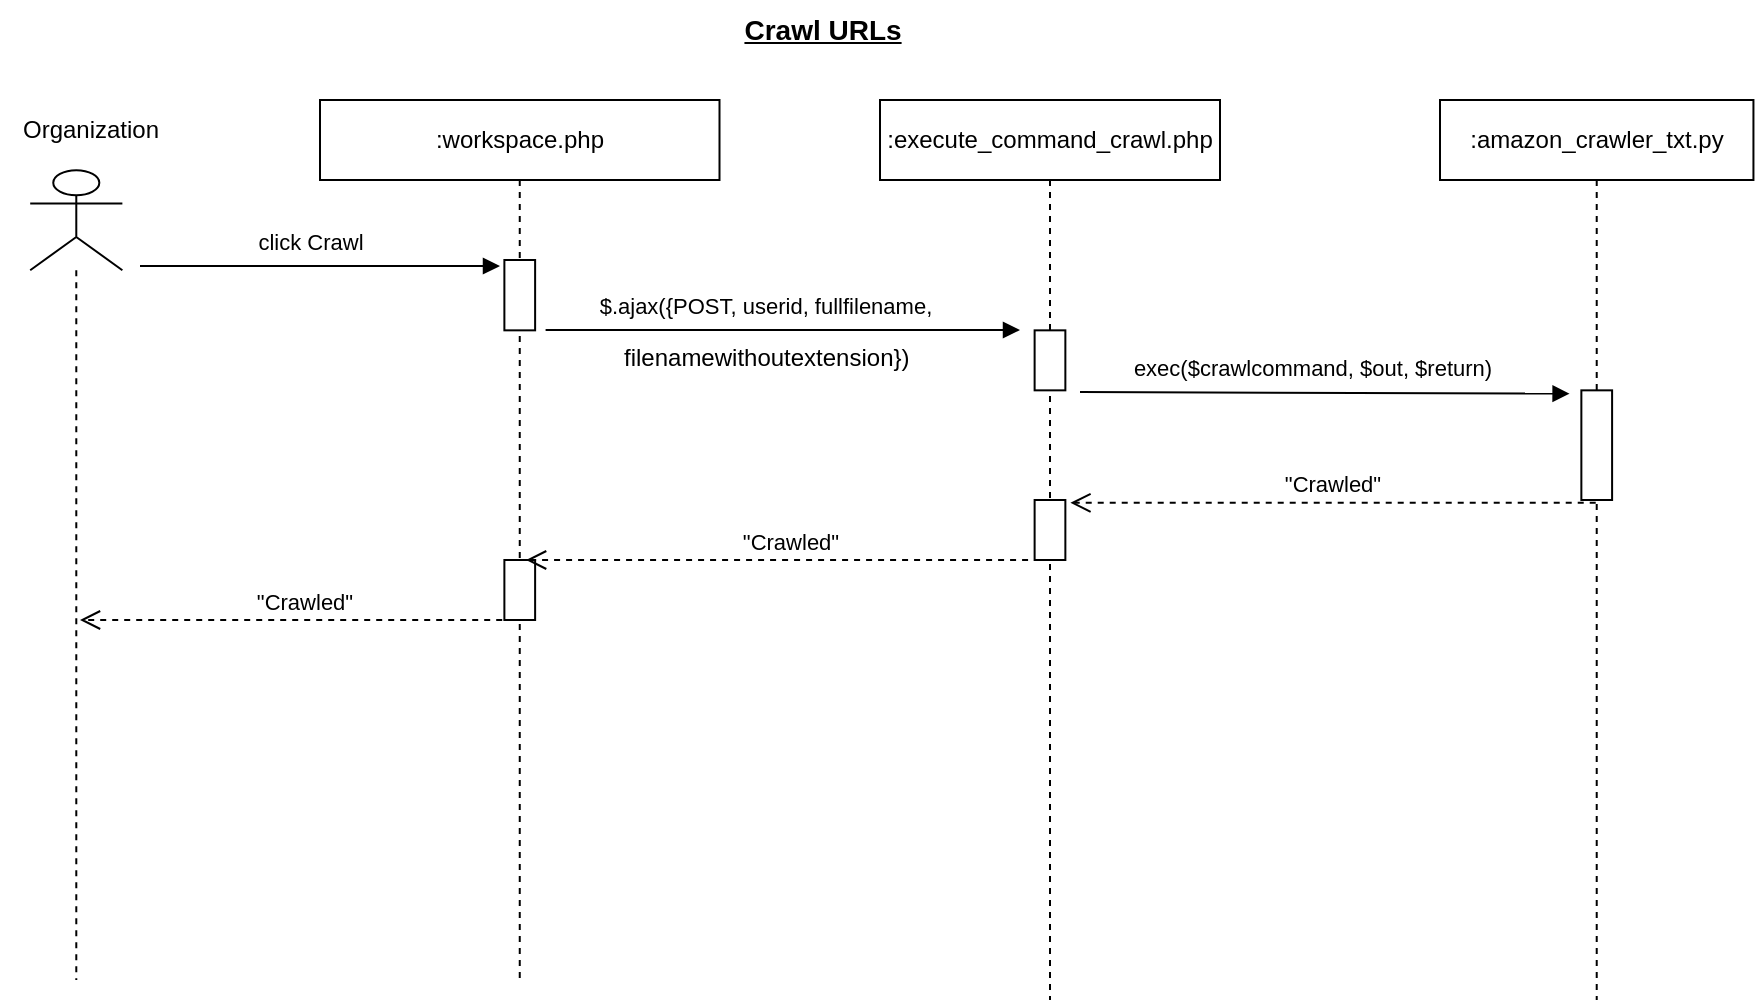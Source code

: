 <mxfile version="21.2.8" type="device">
  <diagram id="p1WFtV5cTaJLbCV86L4F" name="Page-1">
    <mxGraphModel dx="1276" dy="614" grid="1" gridSize="10" guides="1" tooltips="1" connect="1" arrows="1" fold="1" page="1" pageScale="1" pageWidth="1169" pageHeight="827" math="0" shadow="0">
      <root>
        <mxCell id="0" />
        <mxCell id="1" parent="0" />
        <mxCell id="Lrtluq5l5MD6FJIpUNIz-151" value=":amazon_crawler_txt.py" style="shape=umlLifeline;perimeter=lifelinePerimeter;whiteSpace=wrap;html=1;container=0;collapsible=0;recursiveResize=0;outlineConnect=0;" parent="1" vertex="1">
          <mxGeometry x="860" y="140" width="156.72" height="450" as="geometry" />
        </mxCell>
        <mxCell id="Lrtluq5l5MD6FJIpUNIz-152" value="click Crawl" style="html=1;verticalAlign=bottom;endArrow=block;rounded=0;elbow=vertical;" parent="1" edge="1">
          <mxGeometry x="-0.059" y="3" width="80" relative="1" as="geometry">
            <mxPoint x="210" y="223" as="sourcePoint" />
            <mxPoint x="390" y="223" as="targetPoint" />
            <mxPoint as="offset" />
          </mxGeometry>
        </mxCell>
        <mxCell id="Lrtluq5l5MD6FJIpUNIz-153" value="" style="shape=umlLifeline;participant=umlActor;perimeter=lifelinePerimeter;whiteSpace=wrap;html=1;container=0;collapsible=0;recursiveResize=0;verticalAlign=top;spacingTop=36;outlineConnect=0;fontFamily=Helvetica;fontSize=12;fontColor=default;align=center;strokeColor=default;fillColor=default;size=50;" parent="1" vertex="1">
          <mxGeometry x="155.1" y="175.14" width="46.09" height="404.86" as="geometry" />
        </mxCell>
        <mxCell id="Lrtluq5l5MD6FJIpUNIz-154" value="Organization" style="text;html=1;align=center;verticalAlign=middle;resizable=1;points=[];autosize=1;strokeColor=none;fillColor=none;container=0;movable=1;rotatable=1;deletable=1;editable=1;connectable=1;locked=0;" parent="1" vertex="1">
          <mxGeometry x="140.1" y="140" width="90" height="30" as="geometry" />
        </mxCell>
        <mxCell id="Lrtluq5l5MD6FJIpUNIz-155" value=":workspace.php" style="shape=umlLifeline;perimeter=lifelinePerimeter;whiteSpace=wrap;html=1;container=0;collapsible=0;recursiveResize=0;outlineConnect=0;" parent="1" vertex="1">
          <mxGeometry x="300" y="140" width="199.75" height="440" as="geometry" />
        </mxCell>
        <mxCell id="Lrtluq5l5MD6FJIpUNIz-156" value="" style="html=1;points=[];perimeter=orthogonalPerimeter;container=0;" parent="1" vertex="1">
          <mxGeometry x="392.19" y="370" width="15.37" height="30" as="geometry" />
        </mxCell>
        <mxCell id="Lrtluq5l5MD6FJIpUNIz-158" value="" style="html=1;points=[];perimeter=orthogonalPerimeter;container=0;" parent="1" vertex="1">
          <mxGeometry x="392.19" y="220" width="15.37" height="35.17" as="geometry" />
        </mxCell>
        <mxCell id="Lrtluq5l5MD6FJIpUNIz-160" value=":execute_command_crawl.php" style="shape=umlLifeline;perimeter=lifelinePerimeter;whiteSpace=wrap;html=1;container=0;collapsible=0;recursiveResize=0;outlineConnect=0;" parent="1" vertex="1">
          <mxGeometry x="580" y="140" width="170" height="450" as="geometry" />
        </mxCell>
        <mxCell id="Lrtluq5l5MD6FJIpUNIz-161" value="&lt;font style=&quot;font-size: 14px;&quot;&gt;&lt;b&gt;&lt;u&gt;Crawl URLs&lt;/u&gt;&lt;/b&gt;&lt;/font&gt;" style="text;html=1;align=center;verticalAlign=middle;resizable=0;points=[];autosize=1;strokeColor=none;fillColor=none;" parent="1" vertex="1">
          <mxGeometry x="500.56" y="90" width="100" height="30" as="geometry" />
        </mxCell>
        <mxCell id="Lrtluq5l5MD6FJIpUNIz-163" value="" style="html=1;points=[];perimeter=orthogonalPerimeter;container=0;" parent="1" vertex="1">
          <mxGeometry x="657.31" y="340" width="15.37" height="30" as="geometry" />
        </mxCell>
        <mxCell id="Lrtluq5l5MD6FJIpUNIz-172" value="" style="html=1;points=[];perimeter=orthogonalPerimeter;container=0;" parent="1" vertex="1">
          <mxGeometry x="930.68" y="285.17" width="15.37" height="54.83" as="geometry" />
        </mxCell>
        <mxCell id="h3t42DEGKsIVJYxI7nAV-1" value="$.ajax({POST,&amp;nbsp;userid, fullfilename,&amp;nbsp;" style="html=1;verticalAlign=bottom;endArrow=block;rounded=0;elbow=vertical;exitX=1.341;exitY=0.995;exitDx=0;exitDy=0;exitPerimeter=0;" edge="1" parent="1" source="Lrtluq5l5MD6FJIpUNIz-158">
          <mxGeometry x="-0.059" y="3" width="80" relative="1" as="geometry">
            <mxPoint x="450" y="254.17" as="sourcePoint" />
            <mxPoint x="650" y="255" as="targetPoint" />
            <mxPoint as="offset" />
          </mxGeometry>
        </mxCell>
        <mxCell id="h3t42DEGKsIVJYxI7nAV-2" value="" style="html=1;points=[];perimeter=orthogonalPerimeter;container=0;" vertex="1" parent="1">
          <mxGeometry x="657.31" y="255.17" width="15.37" height="30" as="geometry" />
        </mxCell>
        <mxCell id="h3t42DEGKsIVJYxI7nAV-4" value="filenamewithoutextension})" style="text;whiteSpace=wrap;html=1;" vertex="1" parent="1">
          <mxGeometry x="450" y="255.17" width="170" height="40" as="geometry" />
        </mxCell>
        <mxCell id="h3t42DEGKsIVJYxI7nAV-5" value="exec($crawlcommand, $out, $return)" style="html=1;verticalAlign=bottom;endArrow=block;rounded=0;elbow=vertical;entryX=-0.383;entryY=0.03;entryDx=0;entryDy=0;entryPerimeter=0;" edge="1" parent="1" target="Lrtluq5l5MD6FJIpUNIz-172">
          <mxGeometry x="-0.058" y="3" width="80" relative="1" as="geometry">
            <mxPoint x="680" y="286" as="sourcePoint" />
            <mxPoint x="905.31" y="285.17" as="targetPoint" />
            <mxPoint as="offset" />
          </mxGeometry>
        </mxCell>
        <mxCell id="h3t42DEGKsIVJYxI7nAV-9" value="&quot;Crawled&quot;" style="endArrow=open;startArrow=none;endFill=0;startFill=0;endSize=8;html=1;verticalAlign=bottom;dashed=1;labelBackgroundColor=none;rounded=0;entryX=1.164;entryY=0.047;entryDx=0;entryDy=0;entryPerimeter=0;" edge="1" parent="1" source="Lrtluq5l5MD6FJIpUNIz-151" target="Lrtluq5l5MD6FJIpUNIz-163">
          <mxGeometry width="160" relative="1" as="geometry">
            <mxPoint x="840" y="339" as="sourcePoint" />
            <mxPoint x="720" y="339" as="targetPoint" />
          </mxGeometry>
        </mxCell>
        <mxCell id="h3t42DEGKsIVJYxI7nAV-10" value="&quot;Crawled&quot;" style="endArrow=open;startArrow=none;endFill=0;startFill=0;endSize=8;html=1;verticalAlign=bottom;dashed=1;labelBackgroundColor=none;rounded=0;entryX=1.164;entryY=0.047;entryDx=0;entryDy=0;entryPerimeter=0;" edge="1" parent="1">
          <mxGeometry width="160" relative="1" as="geometry">
            <mxPoint x="666.04" y="370" as="sourcePoint" />
            <mxPoint x="403.04" y="370" as="targetPoint" />
          </mxGeometry>
        </mxCell>
        <mxCell id="h3t42DEGKsIVJYxI7nAV-11" value="&quot;Crawled&quot;" style="endArrow=open;startArrow=none;endFill=0;startFill=0;endSize=8;html=1;verticalAlign=bottom;dashed=1;labelBackgroundColor=none;rounded=0;" edge="1" parent="1">
          <mxGeometry width="160" relative="1" as="geometry">
            <mxPoint x="403.1" y="400" as="sourcePoint" />
            <mxPoint x="180" y="400" as="targetPoint" />
          </mxGeometry>
        </mxCell>
      </root>
    </mxGraphModel>
  </diagram>
</mxfile>
